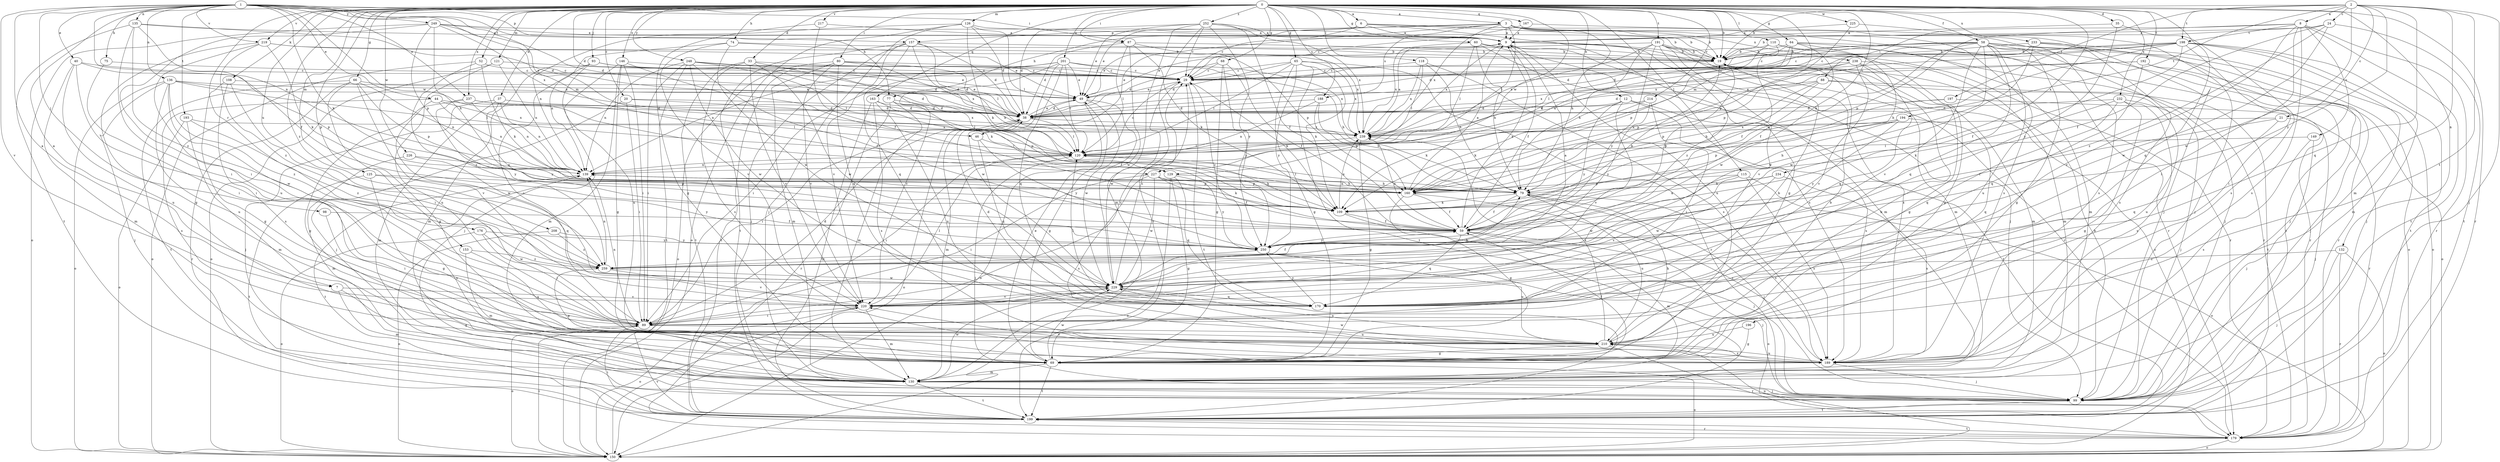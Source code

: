 strict digraph  {
0;
1;
2;
3;
6;
7;
8;
9;
12;
19;
20;
21;
24;
29;
33;
35;
37;
38;
40;
44;
46;
49;
52;
58;
59;
60;
64;
65;
66;
68;
69;
74;
75;
77;
79;
80;
87;
88;
89;
93;
98;
99;
108;
109;
110;
115;
118;
120;
121;
125;
126;
129;
130;
132;
135;
136;
139;
146;
149;
150;
153;
157;
160;
163;
167;
170;
176;
179;
188;
189;
191;
192;
193;
194;
196;
197;
198;
199;
201;
208;
210;
214;
217;
219;
220;
225;
226;
227;
229;
232;
233;
234;
237;
238;
239;
248;
249;
250;
252;
259;
0 -> 3  [label=a];
0 -> 6  [label=a];
0 -> 7  [label=a];
0 -> 12  [label=b];
0 -> 19  [label=b];
0 -> 20  [label=c];
0 -> 33  [label=d];
0 -> 35  [label=d];
0 -> 37  [label=d];
0 -> 38  [label=d];
0 -> 52  [label=f];
0 -> 58  [label=f];
0 -> 60  [label=g];
0 -> 64  [label=g];
0 -> 65  [label=g];
0 -> 66  [label=g];
0 -> 68  [label=g];
0 -> 74  [label=h];
0 -> 80  [label=i];
0 -> 87  [label=i];
0 -> 93  [label=j];
0 -> 108  [label=k];
0 -> 109  [label=k];
0 -> 110  [label=l];
0 -> 115  [label=l];
0 -> 118  [label=l];
0 -> 121  [label=m];
0 -> 125  [label=m];
0 -> 126  [label=m];
0 -> 129  [label=m];
0 -> 132  [label=n];
0 -> 146  [label=o];
0 -> 153  [label=p];
0 -> 163  [label=q];
0 -> 167  [label=q];
0 -> 170  [label=q];
0 -> 176  [label=r];
0 -> 179  [label=r];
0 -> 188  [label=s];
0 -> 191  [label=t];
0 -> 192  [label=t];
0 -> 201  [label=u];
0 -> 208  [label=u];
0 -> 214  [label=v];
0 -> 217  [label=v];
0 -> 219  [label=v];
0 -> 225  [label=w];
0 -> 226  [label=w];
0 -> 227  [label=w];
0 -> 232  [label=x];
0 -> 233  [label=x];
0 -> 234  [label=x];
0 -> 237  [label=x];
0 -> 248  [label=y];
0 -> 252  [label=z];
0 -> 259  [label=z];
1 -> 7  [label=a];
1 -> 40  [label=e];
1 -> 44  [label=e];
1 -> 46  [label=e];
1 -> 75  [label=h];
1 -> 77  [label=h];
1 -> 87  [label=i];
1 -> 98  [label=j];
1 -> 109  [label=k];
1 -> 129  [label=m];
1 -> 135  [label=n];
1 -> 136  [label=n];
1 -> 139  [label=n];
1 -> 157  [label=p];
1 -> 193  [label=t];
1 -> 219  [label=v];
1 -> 220  [label=v];
1 -> 227  [label=w];
1 -> 237  [label=x];
1 -> 249  [label=y];
2 -> 8  [label=a];
2 -> 19  [label=b];
2 -> 21  [label=c];
2 -> 24  [label=c];
2 -> 99  [label=j];
2 -> 130  [label=m];
2 -> 170  [label=q];
2 -> 194  [label=t];
2 -> 196  [label=t];
2 -> 197  [label=t];
2 -> 198  [label=t];
2 -> 229  [label=w];
2 -> 250  [label=y];
3 -> 9  [label=a];
3 -> 19  [label=b];
3 -> 46  [label=e];
3 -> 77  [label=h];
3 -> 79  [label=h];
3 -> 99  [label=j];
3 -> 120  [label=l];
3 -> 157  [label=p];
3 -> 188  [label=s];
3 -> 189  [label=s];
3 -> 238  [label=x];
3 -> 239  [label=x];
6 -> 9  [label=a];
6 -> 19  [label=b];
6 -> 29  [label=c];
6 -> 49  [label=e];
6 -> 69  [label=g];
6 -> 179  [label=r];
7 -> 69  [label=g];
7 -> 130  [label=m];
7 -> 220  [label=v];
8 -> 88  [label=i];
8 -> 89  [label=i];
8 -> 149  [label=o];
8 -> 160  [label=p];
8 -> 179  [label=r];
8 -> 189  [label=s];
8 -> 198  [label=t];
8 -> 199  [label=t];
8 -> 220  [label=v];
9 -> 19  [label=b];
9 -> 49  [label=e];
9 -> 59  [label=f];
9 -> 99  [label=j];
9 -> 150  [label=o];
9 -> 179  [label=r];
9 -> 210  [label=u];
9 -> 239  [label=x];
12 -> 38  [label=d];
12 -> 109  [label=k];
12 -> 189  [label=s];
12 -> 199  [label=t];
12 -> 220  [label=v];
12 -> 250  [label=y];
19 -> 29  [label=c];
19 -> 59  [label=f];
19 -> 130  [label=m];
20 -> 38  [label=d];
20 -> 89  [label=i];
20 -> 99  [label=j];
20 -> 239  [label=x];
21 -> 59  [label=f];
21 -> 99  [label=j];
21 -> 170  [label=q];
21 -> 239  [label=x];
24 -> 9  [label=a];
24 -> 19  [label=b];
24 -> 59  [label=f];
24 -> 199  [label=t];
24 -> 229  [label=w];
24 -> 259  [label=z];
29 -> 49  [label=e];
29 -> 109  [label=k];
29 -> 199  [label=t];
29 -> 229  [label=w];
33 -> 29  [label=c];
33 -> 120  [label=l];
33 -> 189  [label=s];
33 -> 199  [label=t];
33 -> 220  [label=v];
33 -> 229  [label=w];
35 -> 9  [label=a];
35 -> 189  [label=s];
35 -> 250  [label=y];
37 -> 38  [label=d];
37 -> 99  [label=j];
37 -> 130  [label=m];
37 -> 139  [label=n];
37 -> 250  [label=y];
38 -> 49  [label=e];
38 -> 89  [label=i];
38 -> 120  [label=l];
38 -> 130  [label=m];
38 -> 150  [label=o];
38 -> 239  [label=x];
40 -> 29  [label=c];
40 -> 89  [label=i];
40 -> 130  [label=m];
40 -> 160  [label=p];
40 -> 210  [label=u];
44 -> 38  [label=d];
44 -> 139  [label=n];
44 -> 189  [label=s];
44 -> 229  [label=w];
44 -> 239  [label=x];
46 -> 120  [label=l];
46 -> 170  [label=q];
46 -> 250  [label=y];
49 -> 38  [label=d];
49 -> 69  [label=g];
49 -> 150  [label=o];
49 -> 229  [label=w];
52 -> 29  [label=c];
52 -> 109  [label=k];
52 -> 150  [label=o];
52 -> 259  [label=z];
58 -> 19  [label=b];
58 -> 29  [label=c];
58 -> 38  [label=d];
58 -> 69  [label=g];
58 -> 99  [label=j];
58 -> 109  [label=k];
58 -> 150  [label=o];
58 -> 160  [label=p];
58 -> 170  [label=q];
58 -> 179  [label=r];
58 -> 199  [label=t];
58 -> 210  [label=u];
58 -> 220  [label=v];
58 -> 229  [label=w];
59 -> 9  [label=a];
59 -> 19  [label=b];
59 -> 130  [label=m];
59 -> 150  [label=o];
59 -> 170  [label=q];
59 -> 239  [label=x];
59 -> 250  [label=y];
60 -> 19  [label=b];
60 -> 79  [label=h];
60 -> 120  [label=l];
60 -> 130  [label=m];
60 -> 189  [label=s];
60 -> 239  [label=x];
64 -> 19  [label=b];
64 -> 38  [label=d];
64 -> 59  [label=f];
64 -> 120  [label=l];
64 -> 130  [label=m];
64 -> 139  [label=n];
64 -> 179  [label=r];
64 -> 229  [label=w];
65 -> 29  [label=c];
65 -> 38  [label=d];
65 -> 69  [label=g];
65 -> 109  [label=k];
65 -> 120  [label=l];
65 -> 179  [label=r];
65 -> 199  [label=t];
65 -> 239  [label=x];
65 -> 250  [label=y];
66 -> 49  [label=e];
66 -> 69  [label=g];
66 -> 139  [label=n];
66 -> 160  [label=p];
66 -> 179  [label=r];
66 -> 199  [label=t];
66 -> 220  [label=v];
68 -> 29  [label=c];
68 -> 38  [label=d];
68 -> 59  [label=f];
68 -> 69  [label=g];
68 -> 250  [label=y];
69 -> 19  [label=b];
69 -> 49  [label=e];
69 -> 59  [label=f];
69 -> 130  [label=m];
69 -> 150  [label=o];
69 -> 199  [label=t];
69 -> 229  [label=w];
74 -> 19  [label=b];
74 -> 139  [label=n];
74 -> 220  [label=v];
74 -> 229  [label=w];
74 -> 239  [label=x];
75 -> 29  [label=c];
75 -> 89  [label=i];
77 -> 38  [label=d];
77 -> 59  [label=f];
77 -> 130  [label=m];
77 -> 160  [label=p];
77 -> 179  [label=r];
79 -> 59  [label=f];
79 -> 99  [label=j];
79 -> 109  [label=k];
79 -> 139  [label=n];
79 -> 189  [label=s];
79 -> 210  [label=u];
80 -> 29  [label=c];
80 -> 38  [label=d];
80 -> 130  [label=m];
80 -> 150  [label=o];
80 -> 170  [label=q];
80 -> 199  [label=t];
80 -> 220  [label=v];
80 -> 239  [label=x];
87 -> 19  [label=b];
87 -> 38  [label=d];
87 -> 109  [label=k];
87 -> 120  [label=l];
87 -> 160  [label=p];
87 -> 229  [label=w];
88 -> 38  [label=d];
88 -> 49  [label=e];
88 -> 79  [label=h];
88 -> 160  [label=p];
88 -> 199  [label=t];
88 -> 210  [label=u];
89 -> 19  [label=b];
89 -> 29  [label=c];
89 -> 38  [label=d];
89 -> 139  [label=n];
89 -> 150  [label=o];
89 -> 210  [label=u];
93 -> 29  [label=c];
93 -> 38  [label=d];
93 -> 49  [label=e];
93 -> 89  [label=i];
93 -> 130  [label=m];
93 -> 210  [label=u];
98 -> 59  [label=f];
98 -> 89  [label=i];
99 -> 19  [label=b];
99 -> 199  [label=t];
108 -> 49  [label=e];
108 -> 69  [label=g];
108 -> 89  [label=i];
108 -> 189  [label=s];
109 -> 59  [label=f];
109 -> 99  [label=j];
109 -> 239  [label=x];
110 -> 19  [label=b];
110 -> 59  [label=f];
110 -> 69  [label=g];
110 -> 160  [label=p];
110 -> 179  [label=r];
115 -> 150  [label=o];
115 -> 160  [label=p];
115 -> 189  [label=s];
115 -> 220  [label=v];
115 -> 229  [label=w];
118 -> 29  [label=c];
118 -> 79  [label=h];
118 -> 120  [label=l];
118 -> 189  [label=s];
118 -> 239  [label=x];
120 -> 29  [label=c];
120 -> 89  [label=i];
120 -> 99  [label=j];
120 -> 109  [label=k];
120 -> 139  [label=n];
121 -> 29  [label=c];
121 -> 139  [label=n];
121 -> 150  [label=o];
121 -> 210  [label=u];
125 -> 69  [label=g];
125 -> 160  [label=p];
125 -> 199  [label=t];
125 -> 250  [label=y];
126 -> 9  [label=a];
126 -> 38  [label=d];
126 -> 99  [label=j];
126 -> 109  [label=k];
126 -> 120  [label=l];
126 -> 139  [label=n];
126 -> 150  [label=o];
129 -> 69  [label=g];
129 -> 79  [label=h];
129 -> 150  [label=o];
129 -> 170  [label=q];
129 -> 250  [label=y];
130 -> 99  [label=j];
130 -> 139  [label=n];
130 -> 199  [label=t];
130 -> 229  [label=w];
132 -> 99  [label=j];
132 -> 150  [label=o];
132 -> 179  [label=r];
132 -> 259  [label=z];
135 -> 9  [label=a];
135 -> 38  [label=d];
135 -> 59  [label=f];
135 -> 89  [label=i];
135 -> 199  [label=t];
135 -> 259  [label=z];
136 -> 38  [label=d];
136 -> 49  [label=e];
136 -> 99  [label=j];
136 -> 120  [label=l];
136 -> 150  [label=o];
136 -> 210  [label=u];
136 -> 229  [label=w];
136 -> 259  [label=z];
139 -> 79  [label=h];
139 -> 160  [label=p];
139 -> 199  [label=t];
146 -> 29  [label=c];
146 -> 69  [label=g];
146 -> 89  [label=i];
146 -> 99  [label=j];
146 -> 109  [label=k];
146 -> 130  [label=m];
149 -> 99  [label=j];
149 -> 120  [label=l];
149 -> 189  [label=s];
150 -> 89  [label=i];
150 -> 220  [label=v];
153 -> 130  [label=m];
153 -> 210  [label=u];
153 -> 259  [label=z];
157 -> 19  [label=b];
157 -> 38  [label=d];
157 -> 79  [label=h];
157 -> 99  [label=j];
157 -> 120  [label=l];
157 -> 170  [label=q];
157 -> 199  [label=t];
157 -> 220  [label=v];
160 -> 9  [label=a];
160 -> 59  [label=f];
160 -> 69  [label=g];
160 -> 120  [label=l];
160 -> 189  [label=s];
163 -> 38  [label=d];
163 -> 120  [label=l];
163 -> 189  [label=s];
163 -> 199  [label=t];
163 -> 210  [label=u];
167 -> 9  [label=a];
167 -> 29  [label=c];
167 -> 99  [label=j];
170 -> 38  [label=d];
170 -> 120  [label=l];
170 -> 250  [label=y];
176 -> 89  [label=i];
176 -> 150  [label=o];
176 -> 229  [label=w];
176 -> 250  [label=y];
179 -> 150  [label=o];
179 -> 199  [label=t];
179 -> 210  [label=u];
188 -> 38  [label=d];
188 -> 79  [label=h];
188 -> 139  [label=n];
188 -> 160  [label=p];
189 -> 99  [label=j];
189 -> 210  [label=u];
189 -> 220  [label=v];
189 -> 229  [label=w];
191 -> 19  [label=b];
191 -> 49  [label=e];
191 -> 79  [label=h];
191 -> 130  [label=m];
191 -> 179  [label=r];
191 -> 189  [label=s];
191 -> 220  [label=v];
191 -> 239  [label=x];
191 -> 250  [label=y];
191 -> 259  [label=z];
192 -> 29  [label=c];
192 -> 99  [label=j];
192 -> 150  [label=o];
192 -> 170  [label=q];
192 -> 239  [label=x];
193 -> 130  [label=m];
193 -> 150  [label=o];
193 -> 239  [label=x];
193 -> 259  [label=z];
194 -> 79  [label=h];
194 -> 160  [label=p];
194 -> 170  [label=q];
194 -> 239  [label=x];
194 -> 250  [label=y];
196 -> 69  [label=g];
196 -> 210  [label=u];
197 -> 38  [label=d];
197 -> 160  [label=p];
197 -> 179  [label=r];
198 -> 19  [label=b];
198 -> 29  [label=c];
198 -> 38  [label=d];
198 -> 59  [label=f];
198 -> 79  [label=h];
198 -> 89  [label=i];
198 -> 99  [label=j];
198 -> 130  [label=m];
198 -> 199  [label=t];
198 -> 239  [label=x];
199 -> 89  [label=i];
199 -> 179  [label=r];
201 -> 29  [label=c];
201 -> 49  [label=e];
201 -> 79  [label=h];
201 -> 89  [label=i];
201 -> 120  [label=l];
201 -> 139  [label=n];
201 -> 170  [label=q];
201 -> 220  [label=v];
201 -> 229  [label=w];
201 -> 239  [label=x];
208 -> 150  [label=o];
208 -> 250  [label=y];
208 -> 259  [label=z];
210 -> 19  [label=b];
210 -> 69  [label=g];
210 -> 79  [label=h];
210 -> 179  [label=r];
210 -> 189  [label=s];
210 -> 239  [label=x];
214 -> 38  [label=d];
214 -> 89  [label=i];
214 -> 109  [label=k];
214 -> 250  [label=y];
217 -> 9  [label=a];
217 -> 59  [label=f];
217 -> 69  [label=g];
219 -> 19  [label=b];
219 -> 49  [label=e];
219 -> 69  [label=g];
219 -> 109  [label=k];
219 -> 210  [label=u];
219 -> 259  [label=z];
220 -> 89  [label=i];
220 -> 120  [label=l];
220 -> 130  [label=m];
220 -> 150  [label=o];
225 -> 9  [label=a];
225 -> 160  [label=p];
225 -> 189  [label=s];
226 -> 130  [label=m];
226 -> 139  [label=n];
226 -> 170  [label=q];
227 -> 59  [label=f];
227 -> 89  [label=i];
227 -> 109  [label=k];
227 -> 160  [label=p];
227 -> 189  [label=s];
227 -> 229  [label=w];
229 -> 29  [label=c];
229 -> 79  [label=h];
229 -> 170  [label=q];
229 -> 210  [label=u];
229 -> 220  [label=v];
232 -> 38  [label=d];
232 -> 69  [label=g];
232 -> 99  [label=j];
232 -> 109  [label=k];
232 -> 170  [label=q];
232 -> 189  [label=s];
233 -> 19  [label=b];
233 -> 29  [label=c];
233 -> 99  [label=j];
233 -> 150  [label=o];
233 -> 189  [label=s];
233 -> 229  [label=w];
234 -> 79  [label=h];
234 -> 109  [label=k];
234 -> 189  [label=s];
234 -> 229  [label=w];
237 -> 38  [label=d];
237 -> 69  [label=g];
237 -> 120  [label=l];
237 -> 139  [label=n];
237 -> 250  [label=y];
238 -> 29  [label=c];
238 -> 69  [label=g];
238 -> 120  [label=l];
238 -> 130  [label=m];
238 -> 160  [label=p];
238 -> 170  [label=q];
238 -> 220  [label=v];
239 -> 9  [label=a];
239 -> 69  [label=g];
239 -> 120  [label=l];
248 -> 29  [label=c];
248 -> 38  [label=d];
248 -> 59  [label=f];
248 -> 89  [label=i];
248 -> 120  [label=l];
248 -> 139  [label=n];
248 -> 199  [label=t];
248 -> 229  [label=w];
249 -> 9  [label=a];
249 -> 19  [label=b];
249 -> 38  [label=d];
249 -> 79  [label=h];
249 -> 89  [label=i];
249 -> 150  [label=o];
249 -> 160  [label=p];
249 -> 239  [label=x];
250 -> 29  [label=c];
250 -> 99  [label=j];
250 -> 210  [label=u];
250 -> 259  [label=z];
252 -> 9  [label=a];
252 -> 29  [label=c];
252 -> 38  [label=d];
252 -> 49  [label=e];
252 -> 59  [label=f];
252 -> 130  [label=m];
252 -> 199  [label=t];
252 -> 239  [label=x];
252 -> 250  [label=y];
259 -> 9  [label=a];
259 -> 59  [label=f];
259 -> 69  [label=g];
259 -> 139  [label=n];
259 -> 220  [label=v];
259 -> 229  [label=w];
}
